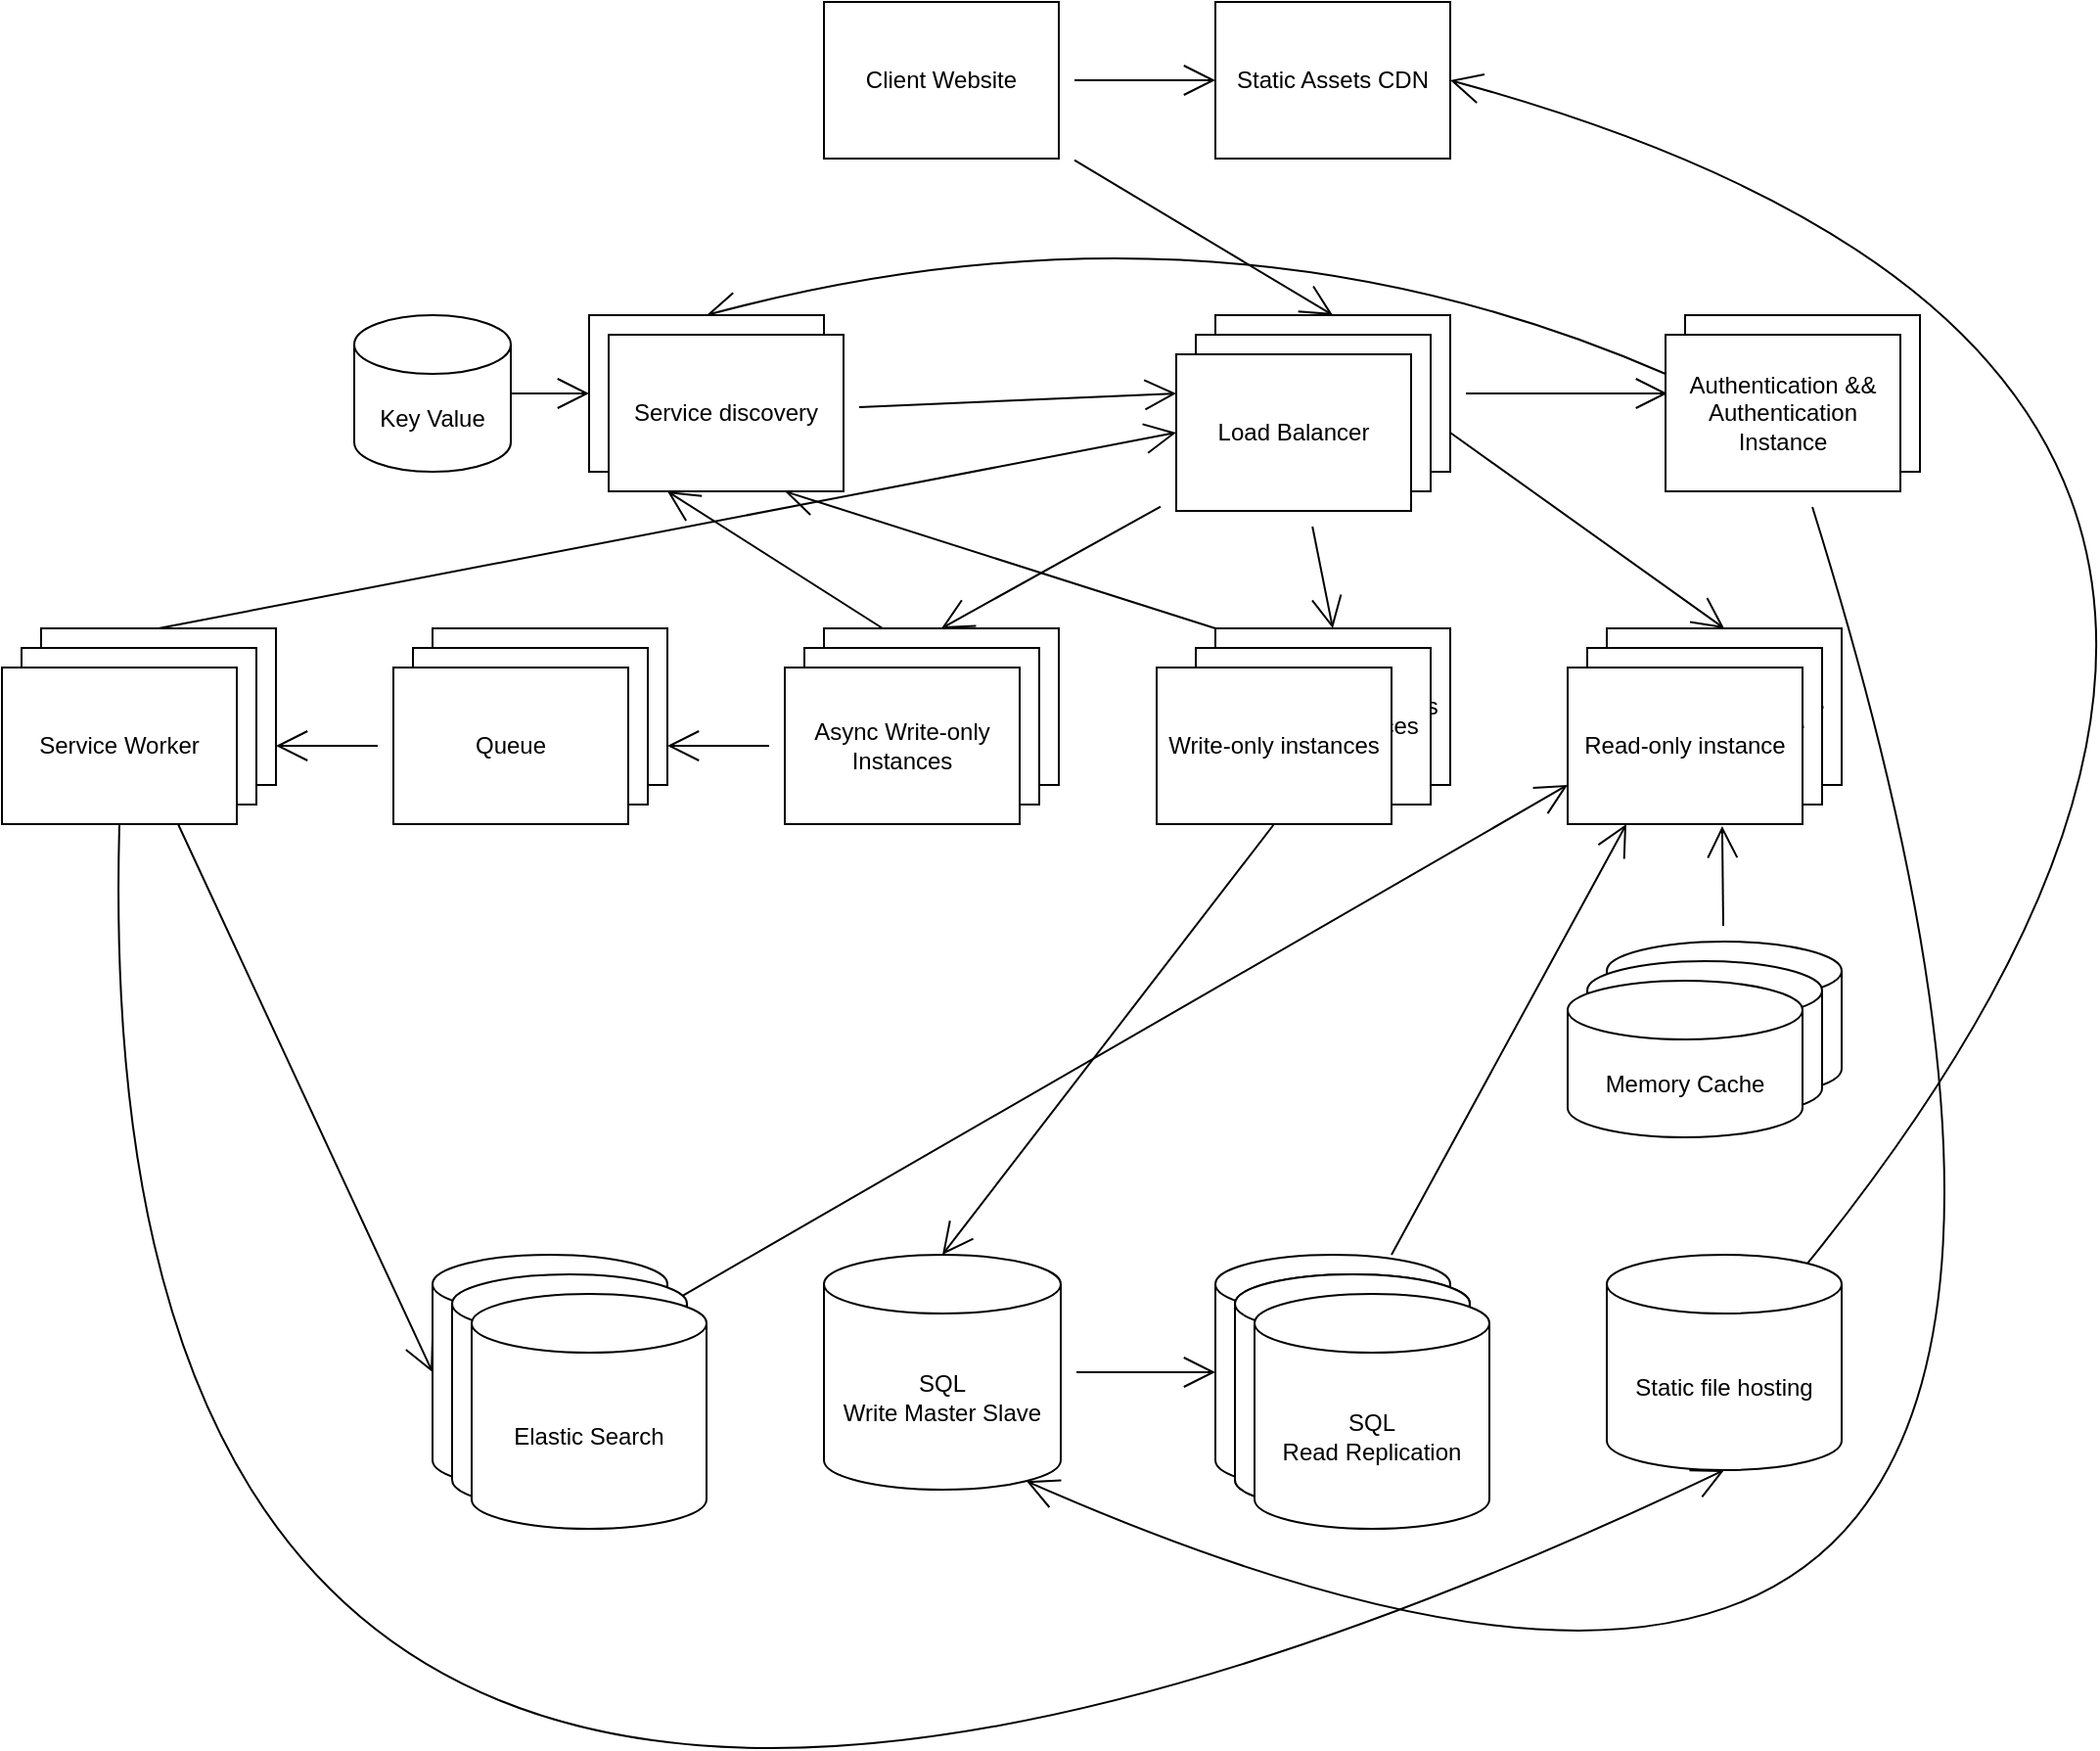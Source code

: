 <mxfile version="15.3.5" type="google"><diagram id="-E3pVxrAHJYwOwTaaUfK" name="Page-1"><mxGraphModel dx="2253" dy="801" grid="1" gridSize="10" guides="1" tooltips="1" connect="1" arrows="1" fold="1" page="1" pageScale="1" pageWidth="827" pageHeight="1169" math="0" shadow="0"><root><mxCell id="0"/><mxCell id="1" parent="0"/><mxCell id="vkrCrrYFMoOPWuOfpHga-41" style="edgeStyle=none;curved=1;rounded=0;orthogonalLoop=1;jettySize=auto;html=1;entryX=0.5;entryY=0;entryDx=0;entryDy=0;endArrow=open;startSize=14;endSize=14;sourcePerimeterSpacing=8;targetPerimeterSpacing=8;" parent="1" source="vkrCrrYFMoOPWuOfpHga-1" target="vkrCrrYFMoOPWuOfpHga-4" edge="1"><mxGeometry relative="1" as="geometry"/></mxCell><mxCell id="vkrCrrYFMoOPWuOfpHga-42" style="edgeStyle=none;curved=1;rounded=0;orthogonalLoop=1;jettySize=auto;html=1;entryX=0;entryY=0.5;entryDx=0;entryDy=0;endArrow=open;startSize=14;endSize=14;sourcePerimeterSpacing=8;targetPerimeterSpacing=8;" parent="1" source="vkrCrrYFMoOPWuOfpHga-1" target="vkrCrrYFMoOPWuOfpHga-2" edge="1"><mxGeometry relative="1" as="geometry"/></mxCell><mxCell id="vkrCrrYFMoOPWuOfpHga-1" value="Client Website" style="rounded=0;whiteSpace=wrap;html=1;hachureGap=4;pointerEvents=0;" parent="1" vertex="1"><mxGeometry x="40" y="40" width="120" height="80" as="geometry"/></mxCell><mxCell id="vkrCrrYFMoOPWuOfpHga-2" value="Static Assets CDN" style="rounded=0;whiteSpace=wrap;html=1;hachureGap=4;pointerEvents=0;" parent="1" vertex="1"><mxGeometry x="240" y="40" width="120" height="80" as="geometry"/></mxCell><mxCell id="vkrCrrYFMoOPWuOfpHga-47" style="edgeStyle=none;curved=1;rounded=0;orthogonalLoop=1;jettySize=auto;html=1;exitX=1;exitY=0.75;exitDx=0;exitDy=0;entryX=0.5;entryY=0;entryDx=0;entryDy=0;endArrow=open;startSize=14;endSize=14;sourcePerimeterSpacing=8;targetPerimeterSpacing=8;" parent="1" source="vkrCrrYFMoOPWuOfpHga-4" target="vkrCrrYFMoOPWuOfpHga-13" edge="1"><mxGeometry relative="1" as="geometry"/></mxCell><mxCell id="vkrCrrYFMoOPWuOfpHga-48" style="edgeStyle=none;curved=1;rounded=0;orthogonalLoop=1;jettySize=auto;html=1;entryX=0.008;entryY=0.375;entryDx=0;entryDy=0;entryPerimeter=0;endArrow=open;startSize=14;endSize=14;sourcePerimeterSpacing=8;targetPerimeterSpacing=8;" parent="1" source="vkrCrrYFMoOPWuOfpHga-4" target="vkrCrrYFMoOPWuOfpHga-16" edge="1"><mxGeometry relative="1" as="geometry"/></mxCell><mxCell id="vkrCrrYFMoOPWuOfpHga-4" value="Load Balancer" style="rounded=0;whiteSpace=wrap;html=1;hachureGap=4;pointerEvents=0;" parent="1" vertex="1"><mxGeometry x="240" y="200" width="120" height="80" as="geometry"/></mxCell><mxCell id="vkrCrrYFMoOPWuOfpHga-5" value="Load Balancer" style="rounded=0;whiteSpace=wrap;html=1;hachureGap=4;pointerEvents=0;" parent="1" vertex="1"><mxGeometry x="230" y="210" width="120" height="80" as="geometry"/></mxCell><mxCell id="vkrCrrYFMoOPWuOfpHga-43" style="edgeStyle=none;curved=1;rounded=0;orthogonalLoop=1;jettySize=auto;html=1;entryX=0.5;entryY=0;entryDx=0;entryDy=0;endArrow=open;startSize=14;endSize=14;sourcePerimeterSpacing=8;targetPerimeterSpacing=8;" parent="1" source="vkrCrrYFMoOPWuOfpHga-8" target="vkrCrrYFMoOPWuOfpHga-14" edge="1"><mxGeometry relative="1" as="geometry"/></mxCell><mxCell id="vkrCrrYFMoOPWuOfpHga-49" style="edgeStyle=none;curved=1;rounded=0;orthogonalLoop=1;jettySize=auto;html=1;entryX=0.5;entryY=0;entryDx=0;entryDy=0;endArrow=open;startSize=14;endSize=14;sourcePerimeterSpacing=8;targetPerimeterSpacing=8;" parent="1" source="vkrCrrYFMoOPWuOfpHga-8" target="vkrCrrYFMoOPWuOfpHga-18" edge="1"><mxGeometry relative="1" as="geometry"/></mxCell><mxCell id="vkrCrrYFMoOPWuOfpHga-8" value="Load Balancer" style="rounded=0;whiteSpace=wrap;html=1;hachureGap=4;pointerEvents=0;" parent="1" vertex="1"><mxGeometry x="220" y="220" width="120" height="80" as="geometry"/></mxCell><mxCell id="vkrCrrYFMoOPWuOfpHga-12" value="Authentication &amp;amp;&amp;amp; Authentication Instance" style="rounded=0;whiteSpace=wrap;html=1;hachureGap=4;pointerEvents=0;" parent="1" vertex="1"><mxGeometry x="480" y="200" width="120" height="80" as="geometry"/></mxCell><mxCell id="vkrCrrYFMoOPWuOfpHga-13" value="Read-only instance" style="rounded=0;whiteSpace=wrap;html=1;hachureGap=4;pointerEvents=0;" parent="1" vertex="1"><mxGeometry x="440" y="360" width="120" height="80" as="geometry"/></mxCell><mxCell id="vkrCrrYFMoOPWuOfpHga-58" style="edgeStyle=none;curved=1;rounded=0;orthogonalLoop=1;jettySize=auto;html=1;entryX=0.5;entryY=0;entryDx=0;entryDy=0;entryPerimeter=0;endArrow=open;startSize=14;endSize=14;sourcePerimeterSpacing=8;targetPerimeterSpacing=8;exitX=0.5;exitY=1;exitDx=0;exitDy=0;" parent="1" source="vkrCrrYFMoOPWuOfpHga-69" target="vkrCrrYFMoOPWuOfpHga-23" edge="1"><mxGeometry relative="1" as="geometry"/></mxCell><mxCell id="Xr9TkKsq30g4AWsty1uG-7" style="edgeStyle=none;curved=1;rounded=0;orthogonalLoop=1;jettySize=auto;html=1;exitX=0;exitY=0;exitDx=0;exitDy=0;entryX=0.75;entryY=1;entryDx=0;entryDy=0;endArrow=open;startSize=14;endSize=14;sourcePerimeterSpacing=8;targetPerimeterSpacing=8;" parent="1" source="vkrCrrYFMoOPWuOfpHga-14" target="Xr9TkKsq30g4AWsty1uG-2" edge="1"><mxGeometry relative="1" as="geometry"/></mxCell><mxCell id="vkrCrrYFMoOPWuOfpHga-14" value="Write-only instances" style="rounded=0;whiteSpace=wrap;html=1;hachureGap=4;pointerEvents=0;" parent="1" vertex="1"><mxGeometry x="240" y="360" width="120" height="80" as="geometry"/></mxCell><mxCell id="vkrCrrYFMoOPWuOfpHga-64" style="edgeStyle=none;curved=1;rounded=0;orthogonalLoop=1;jettySize=auto;html=1;entryX=0.855;entryY=1;entryDx=0;entryDy=-4.35;entryPerimeter=0;endArrow=open;startSize=14;endSize=14;sourcePerimeterSpacing=8;targetPerimeterSpacing=8;" parent="1" source="vkrCrrYFMoOPWuOfpHga-16" target="vkrCrrYFMoOPWuOfpHga-23" edge="1"><mxGeometry relative="1" as="geometry"><Array as="points"><mxPoint x="790" y="1080"/></Array></mxGeometry></mxCell><mxCell id="Xr9TkKsq30g4AWsty1uG-8" style="edgeStyle=none;curved=1;rounded=0;orthogonalLoop=1;jettySize=auto;html=1;exitX=0;exitY=0.25;exitDx=0;exitDy=0;entryX=0.5;entryY=0;entryDx=0;entryDy=0;endArrow=open;startSize=14;endSize=14;sourcePerimeterSpacing=8;targetPerimeterSpacing=8;" parent="1" source="vkrCrrYFMoOPWuOfpHga-16" target="Xr9TkKsq30g4AWsty1uG-1" edge="1"><mxGeometry relative="1" as="geometry"><Array as="points"><mxPoint x="240" y="130"/></Array></mxGeometry></mxCell><mxCell id="vkrCrrYFMoOPWuOfpHga-16" value="Authentication &amp;amp;&amp;amp; Authentication Instance" style="rounded=0;whiteSpace=wrap;html=1;hachureGap=4;pointerEvents=0;" parent="1" vertex="1"><mxGeometry x="470" y="210" width="120" height="80" as="geometry"/></mxCell><mxCell id="Xr9TkKsq30g4AWsty1uG-6" style="edgeStyle=none;curved=1;rounded=0;orthogonalLoop=1;jettySize=auto;html=1;exitX=0.25;exitY=0;exitDx=0;exitDy=0;entryX=0.25;entryY=1;entryDx=0;entryDy=0;endArrow=open;startSize=14;endSize=14;sourcePerimeterSpacing=8;targetPerimeterSpacing=8;" parent="1" source="vkrCrrYFMoOPWuOfpHga-18" target="Xr9TkKsq30g4AWsty1uG-2" edge="1"><mxGeometry relative="1" as="geometry"/></mxCell><mxCell id="vkrCrrYFMoOPWuOfpHga-18" value="Async Write-only Instances" style="rounded=0;whiteSpace=wrap;html=1;hachureGap=4;pointerEvents=0;" parent="1" vertex="1"><mxGeometry x="40" y="360" width="120" height="80" as="geometry"/></mxCell><mxCell id="vkrCrrYFMoOPWuOfpHga-19" value="Queue" style="rounded=0;whiteSpace=wrap;html=1;hachureGap=4;pointerEvents=0;" parent="1" vertex="1"><mxGeometry x="-160" y="360" width="120" height="80" as="geometry"/></mxCell><mxCell id="vkrCrrYFMoOPWuOfpHga-62" style="edgeStyle=none;curved=1;rounded=0;orthogonalLoop=1;jettySize=auto;html=1;entryX=0;entryY=0.5;entryDx=0;entryDy=0;endArrow=open;startSize=14;endSize=14;sourcePerimeterSpacing=8;targetPerimeterSpacing=8;exitX=0.5;exitY=0;exitDx=0;exitDy=0;" parent="1" source="vkrCrrYFMoOPWuOfpHga-20" target="vkrCrrYFMoOPWuOfpHga-8" edge="1"><mxGeometry relative="1" as="geometry"/></mxCell><mxCell id="vkrCrrYFMoOPWuOfpHga-20" value="Service Worker" style="rounded=0;whiteSpace=wrap;html=1;hachureGap=4;pointerEvents=0;" parent="1" vertex="1"><mxGeometry x="-360" y="360" width="120" height="80" as="geometry"/></mxCell><mxCell id="vkrCrrYFMoOPWuOfpHga-55" style="edgeStyle=none;curved=1;rounded=0;orthogonalLoop=1;jettySize=auto;html=1;entryX=0;entryY=0.75;entryDx=0;entryDy=0;endArrow=open;startSize=14;endSize=14;sourcePerimeterSpacing=8;targetPerimeterSpacing=8;" parent="1" source="vkrCrrYFMoOPWuOfpHga-22" target="vkrCrrYFMoOPWuOfpHga-29" edge="1"><mxGeometry relative="1" as="geometry"/></mxCell><mxCell id="vkrCrrYFMoOPWuOfpHga-22" value="Elastic Search" style="shape=cylinder3;whiteSpace=wrap;html=1;boundedLbl=1;backgroundOutline=1;size=15;hachureGap=4;pointerEvents=0;" parent="1" vertex="1"><mxGeometry x="-160" y="680" width="120" height="120" as="geometry"/></mxCell><mxCell id="vkrCrrYFMoOPWuOfpHga-63" style="edgeStyle=none;curved=1;rounded=0;orthogonalLoop=1;jettySize=auto;html=1;entryX=0;entryY=0.5;entryDx=0;entryDy=0;entryPerimeter=0;endArrow=open;startSize=14;endSize=14;sourcePerimeterSpacing=8;targetPerimeterSpacing=8;" parent="1" source="vkrCrrYFMoOPWuOfpHga-23" target="vkrCrrYFMoOPWuOfpHga-24" edge="1"><mxGeometry relative="1" as="geometry"/></mxCell><mxCell id="vkrCrrYFMoOPWuOfpHga-23" value="SQL&lt;br&gt;Write Master Slave" style="shape=cylinder3;whiteSpace=wrap;html=1;boundedLbl=1;backgroundOutline=1;size=15;hachureGap=4;pointerEvents=0;" parent="1" vertex="1"><mxGeometry x="40" y="680" width="121" height="120" as="geometry"/></mxCell><mxCell id="vkrCrrYFMoOPWuOfpHga-59" style="edgeStyle=none;curved=1;rounded=0;orthogonalLoop=1;jettySize=auto;html=1;entryX=0.25;entryY=1;entryDx=0;entryDy=0;endArrow=open;startSize=14;endSize=14;sourcePerimeterSpacing=8;targetPerimeterSpacing=8;exitX=0.75;exitY=0;exitDx=0;exitDy=0;exitPerimeter=0;" parent="1" source="vkrCrrYFMoOPWuOfpHga-24" target="vkrCrrYFMoOPWuOfpHga-29" edge="1"><mxGeometry relative="1" as="geometry"/></mxCell><mxCell id="vkrCrrYFMoOPWuOfpHga-24" value="PostgreSQL&lt;br&gt;Read Replication" style="shape=cylinder3;whiteSpace=wrap;html=1;boundedLbl=1;backgroundOutline=1;size=15;hachureGap=4;pointerEvents=0;" parent="1" vertex="1"><mxGeometry x="240" y="680" width="120" height="120" as="geometry"/></mxCell><mxCell id="vkrCrrYFMoOPWuOfpHga-25" value="PostgreSQL&lt;br&gt;Read Replication" style="shape=cylinder3;whiteSpace=wrap;html=1;boundedLbl=1;backgroundOutline=1;size=15;hachureGap=4;pointerEvents=0;" parent="1" vertex="1"><mxGeometry x="250" y="690" width="120" height="120" as="geometry"/></mxCell><mxCell id="vkrCrrYFMoOPWuOfpHga-26" value="PostgreSQL&lt;br&gt;Read Replication" style="shape=cylinder3;whiteSpace=wrap;html=1;boundedLbl=1;backgroundOutline=1;size=15;hachureGap=4;pointerEvents=0;" parent="1" vertex="1"><mxGeometry x="250" y="690" width="120" height="120" as="geometry"/></mxCell><mxCell id="vkrCrrYFMoOPWuOfpHga-27" value="SQL&lt;br&gt;Read Replication" style="shape=cylinder3;whiteSpace=wrap;html=1;boundedLbl=1;backgroundOutline=1;size=15;hachureGap=4;pointerEvents=0;" parent="1" vertex="1"><mxGeometry x="260" y="700" width="120" height="120" as="geometry"/></mxCell><mxCell id="vkrCrrYFMoOPWuOfpHga-28" value="Read-only instance" style="rounded=0;whiteSpace=wrap;html=1;hachureGap=4;pointerEvents=0;" parent="1" vertex="1"><mxGeometry x="430" y="370" width="120" height="80" as="geometry"/></mxCell><mxCell id="vkrCrrYFMoOPWuOfpHga-29" value="Read-only instance" style="rounded=0;whiteSpace=wrap;html=1;hachureGap=4;pointerEvents=0;" parent="1" vertex="1"><mxGeometry x="420" y="380" width="120" height="80" as="geometry"/></mxCell><mxCell id="vkrCrrYFMoOPWuOfpHga-57" style="edgeStyle=none;curved=1;rounded=0;orthogonalLoop=1;jettySize=auto;html=1;entryX=1;entryY=0.5;entryDx=0;entryDy=0;endArrow=open;startSize=14;endSize=14;sourcePerimeterSpacing=8;targetPerimeterSpacing=8;exitX=0.855;exitY=0;exitDx=0;exitDy=4.35;exitPerimeter=0;" parent="1" source="vkrCrrYFMoOPWuOfpHga-31" target="vkrCrrYFMoOPWuOfpHga-2" edge="1"><mxGeometry relative="1" as="geometry"><Array as="points"><mxPoint x="910" y="230"/></Array></mxGeometry></mxCell><mxCell id="vkrCrrYFMoOPWuOfpHga-31" value="Static file hosting" style="shape=cylinder3;whiteSpace=wrap;html=1;boundedLbl=1;backgroundOutline=1;size=15;hachureGap=4;pointerEvents=0;" parent="1" vertex="1"><mxGeometry x="440" y="680" width="120" height="110" as="geometry"/></mxCell><mxCell id="vkrCrrYFMoOPWuOfpHga-32" value="Async Write-only Instances" style="rounded=0;whiteSpace=wrap;html=1;hachureGap=4;pointerEvents=0;" parent="1" vertex="1"><mxGeometry x="30" y="370" width="120" height="80" as="geometry"/></mxCell><mxCell id="vkrCrrYFMoOPWuOfpHga-34" value="Service Worker" style="rounded=0;whiteSpace=wrap;html=1;hachureGap=4;pointerEvents=0;" parent="1" vertex="1"><mxGeometry x="-370" y="370" width="120" height="80" as="geometry"/></mxCell><mxCell id="vkrCrrYFMoOPWuOfpHga-60" style="edgeStyle=none;curved=1;rounded=0;orthogonalLoop=1;jettySize=auto;html=1;entryX=0;entryY=0.5;entryDx=0;entryDy=0;entryPerimeter=0;endArrow=open;startSize=14;endSize=14;sourcePerimeterSpacing=8;targetPerimeterSpacing=8;exitX=0.75;exitY=1;exitDx=0;exitDy=0;" parent="1" source="vkrCrrYFMoOPWuOfpHga-35" target="vkrCrrYFMoOPWuOfpHga-22" edge="1"><mxGeometry relative="1" as="geometry"/></mxCell><mxCell id="vkrCrrYFMoOPWuOfpHga-67" style="edgeStyle=none;curved=1;rounded=0;orthogonalLoop=1;jettySize=auto;html=1;entryX=0.5;entryY=1;entryDx=0;entryDy=0;entryPerimeter=0;endArrow=open;startSize=14;endSize=14;sourcePerimeterSpacing=8;targetPerimeterSpacing=8;exitX=0.5;exitY=1;exitDx=0;exitDy=0;" parent="1" source="vkrCrrYFMoOPWuOfpHga-35" target="vkrCrrYFMoOPWuOfpHga-31" edge="1"><mxGeometry relative="1" as="geometry"><Array as="points"><mxPoint x="-340" y="1190"/></Array></mxGeometry></mxCell><mxCell id="vkrCrrYFMoOPWuOfpHga-35" value="Service Worker" style="rounded=0;whiteSpace=wrap;html=1;hachureGap=4;pointerEvents=0;" parent="1" vertex="1"><mxGeometry x="-380" y="380" width="120" height="80" as="geometry"/></mxCell><mxCell id="vkrCrrYFMoOPWuOfpHga-52" style="edgeStyle=none;curved=1;rounded=0;orthogonalLoop=1;jettySize=auto;html=1;entryX=1;entryY=0.75;entryDx=0;entryDy=0;endArrow=open;startSize=14;endSize=14;sourcePerimeterSpacing=8;targetPerimeterSpacing=8;" parent="1" source="vkrCrrYFMoOPWuOfpHga-36" target="vkrCrrYFMoOPWuOfpHga-19" edge="1"><mxGeometry relative="1" as="geometry"/></mxCell><mxCell id="vkrCrrYFMoOPWuOfpHga-36" value="Async Write-only Instances" style="rounded=0;whiteSpace=wrap;html=1;hachureGap=4;pointerEvents=0;" parent="1" vertex="1"><mxGeometry x="20" y="380" width="120" height="80" as="geometry"/></mxCell><mxCell id="vkrCrrYFMoOPWuOfpHga-56" style="edgeStyle=none;curved=1;rounded=0;orthogonalLoop=1;jettySize=auto;html=1;entryX=0.658;entryY=1.013;entryDx=0;entryDy=0;entryPerimeter=0;endArrow=open;startSize=14;endSize=14;sourcePerimeterSpacing=8;targetPerimeterSpacing=8;" parent="1" source="vkrCrrYFMoOPWuOfpHga-37" target="vkrCrrYFMoOPWuOfpHga-29" edge="1"><mxGeometry relative="1" as="geometry"/></mxCell><mxCell id="vkrCrrYFMoOPWuOfpHga-37" value="Memory Cache" style="shape=cylinder3;whiteSpace=wrap;html=1;boundedLbl=1;backgroundOutline=1;size=15;hachureGap=4;pointerEvents=0;" parent="1" vertex="1"><mxGeometry x="440" y="520" width="120" height="80" as="geometry"/></mxCell><mxCell id="vkrCrrYFMoOPWuOfpHga-39" value="Memory Cache" style="shape=cylinder3;whiteSpace=wrap;html=1;boundedLbl=1;backgroundOutline=1;size=15;hachureGap=4;pointerEvents=0;" parent="1" vertex="1"><mxGeometry x="430" y="530" width="120" height="80" as="geometry"/></mxCell><mxCell id="vkrCrrYFMoOPWuOfpHga-40" value="Memory Cache" style="shape=cylinder3;whiteSpace=wrap;html=1;boundedLbl=1;backgroundOutline=1;size=15;hachureGap=4;pointerEvents=0;" parent="1" vertex="1"><mxGeometry x="420" y="540" width="120" height="80" as="geometry"/></mxCell><mxCell id="vkrCrrYFMoOPWuOfpHga-50" value="Queue" style="rounded=0;whiteSpace=wrap;html=1;hachureGap=4;pointerEvents=0;" parent="1" vertex="1"><mxGeometry x="-170" y="370" width="120" height="80" as="geometry"/></mxCell><mxCell id="vkrCrrYFMoOPWuOfpHga-53" style="edgeStyle=none;curved=1;rounded=0;orthogonalLoop=1;jettySize=auto;html=1;entryX=1;entryY=0.75;entryDx=0;entryDy=0;endArrow=open;startSize=14;endSize=14;sourcePerimeterSpacing=8;targetPerimeterSpacing=8;" parent="1" source="vkrCrrYFMoOPWuOfpHga-51" target="vkrCrrYFMoOPWuOfpHga-20" edge="1"><mxGeometry relative="1" as="geometry"/></mxCell><mxCell id="vkrCrrYFMoOPWuOfpHga-51" value="Queue" style="rounded=0;whiteSpace=wrap;html=1;hachureGap=4;pointerEvents=0;" parent="1" vertex="1"><mxGeometry x="-180" y="380" width="120" height="80" as="geometry"/></mxCell><mxCell id="vkrCrrYFMoOPWuOfpHga-65" value="Elastic Search" style="shape=cylinder3;whiteSpace=wrap;html=1;boundedLbl=1;backgroundOutline=1;size=15;hachureGap=4;pointerEvents=0;" parent="1" vertex="1"><mxGeometry x="-150" y="690" width="120" height="120" as="geometry"/></mxCell><mxCell id="vkrCrrYFMoOPWuOfpHga-66" value="Elastic Search" style="shape=cylinder3;whiteSpace=wrap;html=1;boundedLbl=1;backgroundOutline=1;size=15;hachureGap=4;pointerEvents=0;" parent="1" vertex="1"><mxGeometry x="-140" y="700" width="120" height="120" as="geometry"/></mxCell><mxCell id="vkrCrrYFMoOPWuOfpHga-68" value="Write-only instances" style="rounded=0;whiteSpace=wrap;html=1;hachureGap=4;pointerEvents=0;" parent="1" vertex="1"><mxGeometry x="230" y="370" width="120" height="80" as="geometry"/></mxCell><mxCell id="vkrCrrYFMoOPWuOfpHga-69" value="Write-only instances" style="rounded=0;whiteSpace=wrap;html=1;hachureGap=4;pointerEvents=0;" parent="1" vertex="1"><mxGeometry x="210" y="380" width="120" height="80" as="geometry"/></mxCell><mxCell id="Xr9TkKsq30g4AWsty1uG-1" value="Service discovery" style="whiteSpace=wrap;html=1;hachureGap=4;pointerEvents=0;" parent="1" vertex="1"><mxGeometry x="-80" y="200" width="120" height="80" as="geometry"/></mxCell><mxCell id="Xr9TkKsq30g4AWsty1uG-4" style="edgeStyle=none;curved=1;rounded=0;orthogonalLoop=1;jettySize=auto;html=1;entryX=0;entryY=0.25;entryDx=0;entryDy=0;endArrow=open;startSize=14;endSize=14;sourcePerimeterSpacing=8;targetPerimeterSpacing=8;" parent="1" source="Xr9TkKsq30g4AWsty1uG-2" target="vkrCrrYFMoOPWuOfpHga-8" edge="1"><mxGeometry relative="1" as="geometry"/></mxCell><mxCell id="Xr9TkKsq30g4AWsty1uG-2" value="Service discovery" style="whiteSpace=wrap;html=1;hachureGap=4;pointerEvents=0;" parent="1" vertex="1"><mxGeometry x="-70" y="210" width="120" height="80" as="geometry"/></mxCell><mxCell id="Xr9TkKsq30g4AWsty1uG-5" style="edgeStyle=none;curved=1;rounded=0;orthogonalLoop=1;jettySize=auto;html=1;entryX=0;entryY=0.5;entryDx=0;entryDy=0;endArrow=open;startSize=14;endSize=14;sourcePerimeterSpacing=8;targetPerimeterSpacing=8;exitX=1;exitY=0.5;exitDx=0;exitDy=0;exitPerimeter=0;" parent="1" source="Xr9TkKsq30g4AWsty1uG-3" target="Xr9TkKsq30g4AWsty1uG-1" edge="1"><mxGeometry relative="1" as="geometry"/></mxCell><mxCell id="Xr9TkKsq30g4AWsty1uG-3" value="Key Value" style="shape=cylinder3;whiteSpace=wrap;html=1;boundedLbl=1;backgroundOutline=1;size=15;hachureGap=4;pointerEvents=0;" parent="1" vertex="1"><mxGeometry x="-200" y="200" width="80" height="80" as="geometry"/></mxCell></root></mxGraphModel></diagram></mxfile>